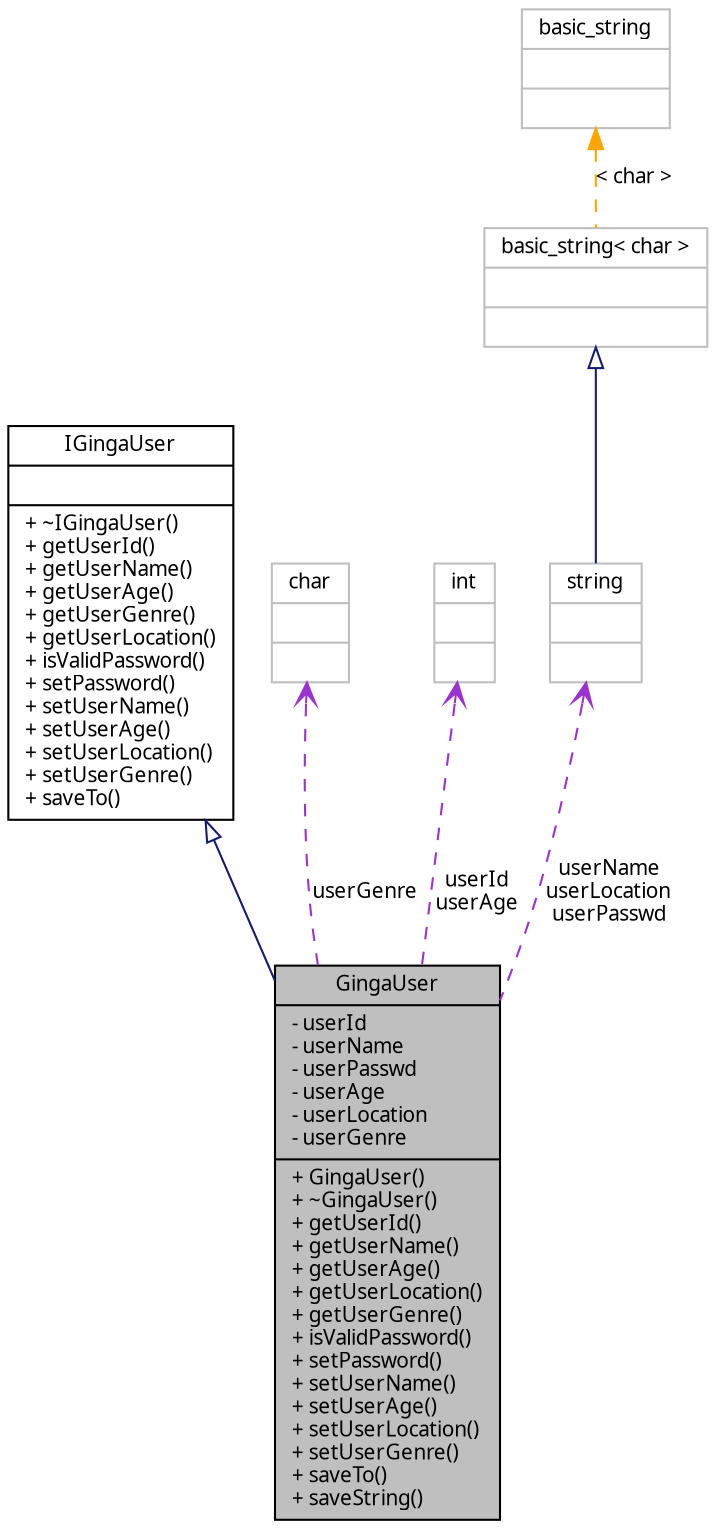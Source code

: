 digraph G
{
  edge [fontname="FreeSans.ttf",fontsize=10,labelfontname="FreeSans.ttf",labelfontsize=10];
  node [fontname="FreeSans.ttf",fontsize=10,shape=record];
  Node1 [label="{GingaUser\n|- userId\l- userName\l- userPasswd\l- userAge\l- userLocation\l- userGenre\l|+ GingaUser()\l+ ~GingaUser()\l+ getUserId()\l+ getUserName()\l+ getUserAge()\l+ getUserLocation()\l+ getUserGenre()\l+ isValidPassword()\l+ setPassword()\l+ setUserName()\l+ setUserAge()\l+ setUserLocation()\l+ setUserGenre()\l+ saveTo()\l+ saveString()\l}",height=0.2,width=0.4,color="black", fillcolor="grey75", style="filled" fontcolor="black"];
  Node2 -> Node1 [dir=back,color="midnightblue",fontsize=10,style="solid",arrowtail="empty"];
  Node2 [label="{IGingaUser\n||+ ~IGingaUser()\l+ getUserId()\l+ getUserName()\l+ getUserAge()\l+ getUserGenre()\l+ getUserLocation()\l+ isValidPassword()\l+ setPassword()\l+ setUserName()\l+ setUserAge()\l+ setUserLocation()\l+ setUserGenre()\l+ saveTo()\l}",height=0.2,width=0.4,color="black", fillcolor="white", style="filled",URL="$classbr_1_1pucrio_1_1telemidia_1_1ginga_1_1core_1_1contextmanager_1_1IGingaUser.html"];
  Node3 -> Node1 [dir=back,color="darkorchid3",fontsize=10,style="dashed",label="userGenre",arrowtail="open"];
  Node3 [label="{char\n||}",height=0.2,width=0.4,color="grey75", fillcolor="white", style="filled"];
  Node4 -> Node1 [dir=back,color="darkorchid3",fontsize=10,style="dashed",label="userId\nuserAge",arrowtail="open"];
  Node4 [label="{int\n||}",height=0.2,width=0.4,color="grey75", fillcolor="white", style="filled"];
  Node5 -> Node1 [dir=back,color="darkorchid3",fontsize=10,style="dashed",label="userName\nuserLocation\nuserPasswd",arrowtail="open"];
  Node5 [label="{string\n||}",height=0.2,width=0.4,color="grey75", fillcolor="white", style="filled",tooltip="STL class."];
  Node6 -> Node5 [dir=back,color="midnightblue",fontsize=10,style="solid",arrowtail="empty"];
  Node6 [label="{basic_string\< char \>\n||}",height=0.2,width=0.4,color="grey75", fillcolor="white", style="filled"];
  Node7 -> Node6 [dir=back,color="orange",fontsize=10,style="dashed",label="\< char \>"];
  Node7 [label="{basic_string\n||}",height=0.2,width=0.4,color="grey75", fillcolor="white", style="filled",tooltip="STL class."];
}
